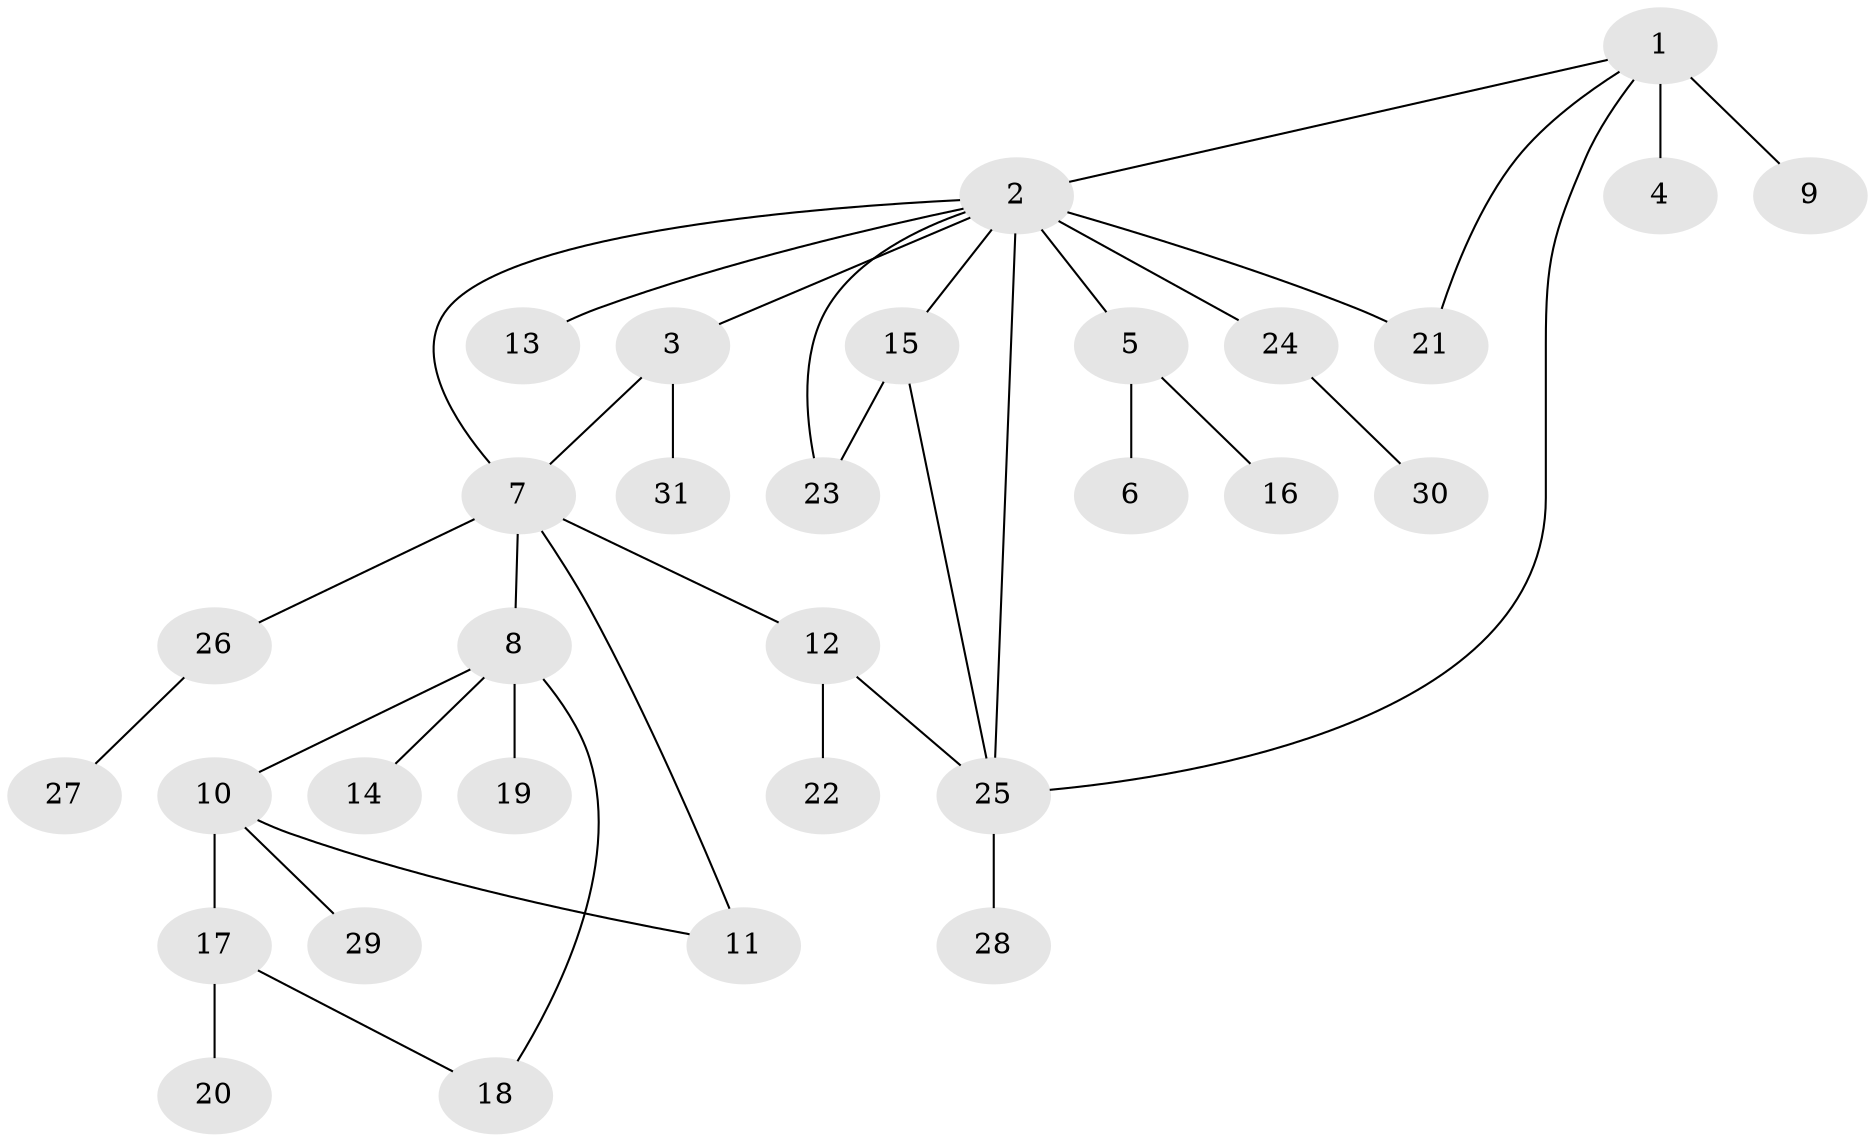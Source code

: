 // original degree distribution, {8: 0.03333333333333333, 12: 0.016666666666666666, 4: 0.08333333333333333, 1: 0.55, 2: 0.18333333333333332, 6: 0.016666666666666666, 3: 0.06666666666666667, 5: 0.03333333333333333, 7: 0.016666666666666666}
// Generated by graph-tools (version 1.1) at 2025/50/03/04/25 22:50:07]
// undirected, 31 vertices, 38 edges
graph export_dot {
  node [color=gray90,style=filled];
  1;
  2;
  3;
  4;
  5;
  6;
  7;
  8;
  9;
  10;
  11;
  12;
  13;
  14;
  15;
  16;
  17;
  18;
  19;
  20;
  21;
  22;
  23;
  24;
  25;
  26;
  27;
  28;
  29;
  30;
  31;
  1 -- 2 [weight=1.0];
  1 -- 4 [weight=3.0];
  1 -- 9 [weight=1.0];
  1 -- 21 [weight=1.0];
  1 -- 25 [weight=1.0];
  2 -- 3 [weight=1.0];
  2 -- 5 [weight=1.0];
  2 -- 7 [weight=1.0];
  2 -- 13 [weight=1.0];
  2 -- 15 [weight=1.0];
  2 -- 21 [weight=2.0];
  2 -- 23 [weight=1.0];
  2 -- 24 [weight=1.0];
  2 -- 25 [weight=1.0];
  3 -- 7 [weight=1.0];
  3 -- 31 [weight=1.0];
  5 -- 6 [weight=1.0];
  5 -- 16 [weight=1.0];
  7 -- 8 [weight=1.0];
  7 -- 11 [weight=1.0];
  7 -- 12 [weight=1.0];
  7 -- 26 [weight=1.0];
  8 -- 10 [weight=1.0];
  8 -- 14 [weight=1.0];
  8 -- 18 [weight=1.0];
  8 -- 19 [weight=2.0];
  10 -- 11 [weight=1.0];
  10 -- 17 [weight=1.0];
  10 -- 29 [weight=1.0];
  12 -- 22 [weight=1.0];
  12 -- 25 [weight=1.0];
  15 -- 23 [weight=2.0];
  15 -- 25 [weight=1.0];
  17 -- 18 [weight=1.0];
  17 -- 20 [weight=1.0];
  24 -- 30 [weight=2.0];
  25 -- 28 [weight=2.0];
  26 -- 27 [weight=1.0];
}
